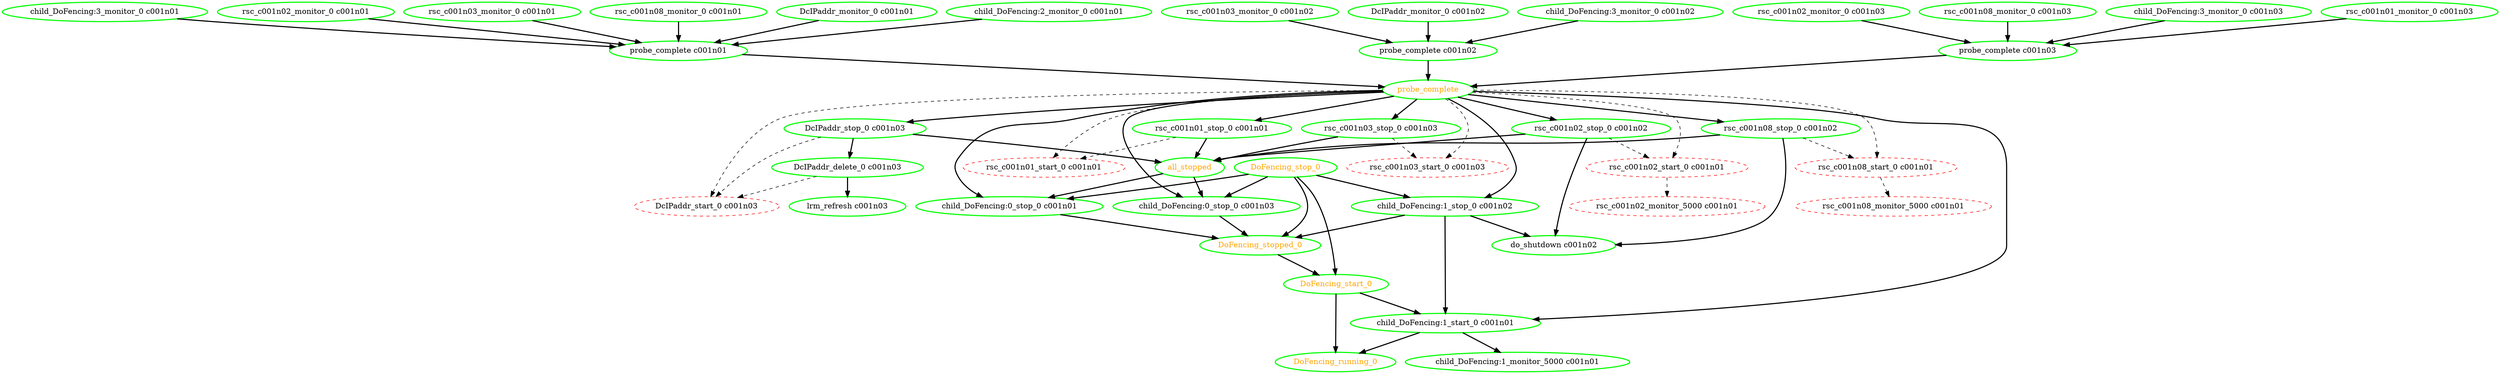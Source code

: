  digraph "g" {
"DcIPaddr_delete_0 c001n03" -> "DcIPaddr_start_0 c001n03" [ style = dashed]
"DcIPaddr_delete_0 c001n03" -> "lrm_refresh c001n03" [ style = bold]
"DcIPaddr_delete_0 c001n03" [ style=bold color="green" fontcolor="black" ]
"DcIPaddr_monitor_0 c001n01" -> "probe_complete c001n01" [ style = bold]
"DcIPaddr_monitor_0 c001n01" [ style=bold color="green" fontcolor="black" ]
"DcIPaddr_monitor_0 c001n02" -> "probe_complete c001n02" [ style = bold]
"DcIPaddr_monitor_0 c001n02" [ style=bold color="green" fontcolor="black" ]
"DcIPaddr_start_0 c001n03" [ style=dashed color="red" fontcolor="black"  ]
"DcIPaddr_stop_0 c001n03" -> "DcIPaddr_delete_0 c001n03" [ style = bold]
"DcIPaddr_stop_0 c001n03" -> "DcIPaddr_start_0 c001n03" [ style = dashed]
"DcIPaddr_stop_0 c001n03" -> "all_stopped" [ style = bold]
"DcIPaddr_stop_0 c001n03" [ style=bold color="green" fontcolor="black" ]
"DoFencing_running_0" [ style=bold color="green" fontcolor="orange" ]
"DoFencing_start_0" -> "DoFencing_running_0" [ style = bold]
"DoFencing_start_0" -> "child_DoFencing:1_start_0 c001n01" [ style = bold]
"DoFencing_start_0" [ style=bold color="green" fontcolor="orange" ]
"DoFencing_stop_0" -> "DoFencing_start_0" [ style = bold]
"DoFencing_stop_0" -> "DoFencing_stopped_0" [ style = bold]
"DoFencing_stop_0" -> "child_DoFencing:0_stop_0 c001n01" [ style = bold]
"DoFencing_stop_0" -> "child_DoFencing:0_stop_0 c001n03" [ style = bold]
"DoFencing_stop_0" -> "child_DoFencing:1_stop_0 c001n02" [ style = bold]
"DoFencing_stop_0" [ style=bold color="green" fontcolor="orange" ]
"DoFencing_stopped_0" -> "DoFencing_start_0" [ style = bold]
"DoFencing_stopped_0" [ style=bold color="green" fontcolor="orange" ]
"all_stopped" -> "child_DoFencing:0_stop_0 c001n01" [ style = bold]
"all_stopped" -> "child_DoFencing:0_stop_0 c001n03" [ style = bold]
"all_stopped" [ style=bold color="green" fontcolor="orange"  ]
"child_DoFencing:0_stop_0 c001n01" -> "DoFencing_stopped_0" [ style = bold]
"child_DoFencing:0_stop_0 c001n01" [ style=bold color="green" fontcolor="black" ]
"child_DoFencing:0_stop_0 c001n03" -> "DoFencing_stopped_0" [ style = bold]
"child_DoFencing:0_stop_0 c001n03" [ style=bold color="green" fontcolor="black" ]
"child_DoFencing:1_monitor_5000 c001n01" [ style=bold color="green" fontcolor="black" ]
"child_DoFencing:1_start_0 c001n01" -> "DoFencing_running_0" [ style = bold]
"child_DoFencing:1_start_0 c001n01" -> "child_DoFencing:1_monitor_5000 c001n01" [ style = bold]
"child_DoFencing:1_start_0 c001n01" [ style=bold color="green" fontcolor="black" ]
"child_DoFencing:1_stop_0 c001n02" -> "DoFencing_stopped_0" [ style = bold]
"child_DoFencing:1_stop_0 c001n02" -> "child_DoFencing:1_start_0 c001n01" [ style = bold]
"child_DoFencing:1_stop_0 c001n02" -> "do_shutdown c001n02" [ style = bold]
"child_DoFencing:1_stop_0 c001n02" [ style=bold color="green" fontcolor="black" ]
"child_DoFencing:2_monitor_0 c001n01" -> "probe_complete c001n01" [ style = bold]
"child_DoFencing:2_monitor_0 c001n01" [ style=bold color="green" fontcolor="black" ]
"child_DoFencing:3_monitor_0 c001n01" -> "probe_complete c001n01" [ style = bold]
"child_DoFencing:3_monitor_0 c001n01" [ style=bold color="green" fontcolor="black" ]
"child_DoFencing:3_monitor_0 c001n02" -> "probe_complete c001n02" [ style = bold]
"child_DoFencing:3_monitor_0 c001n02" [ style=bold color="green" fontcolor="black" ]
"child_DoFencing:3_monitor_0 c001n03" -> "probe_complete c001n03" [ style = bold]
"child_DoFencing:3_monitor_0 c001n03" [ style=bold color="green" fontcolor="black" ]
"do_shutdown c001n02" [ style=bold color="green" fontcolor="black" ]
"lrm_refresh c001n03" [ style=bold color="green" fontcolor="black" ]
"probe_complete c001n01" -> "probe_complete" [ style = bold]
"probe_complete c001n01" [ style=bold color="green" fontcolor="black" ]
"probe_complete c001n02" -> "probe_complete" [ style = bold]
"probe_complete c001n02" [ style=bold color="green" fontcolor="black" ]
"probe_complete c001n03" -> "probe_complete" [ style = bold]
"probe_complete c001n03" [ style=bold color="green" fontcolor="black" ]
"probe_complete" -> "DcIPaddr_start_0 c001n03" [ style = dashed]
"probe_complete" -> "DcIPaddr_stop_0 c001n03" [ style = bold]
"probe_complete" -> "child_DoFencing:0_stop_0 c001n01" [ style = bold]
"probe_complete" -> "child_DoFencing:0_stop_0 c001n03" [ style = bold]
"probe_complete" -> "child_DoFencing:1_start_0 c001n01" [ style = bold]
"probe_complete" -> "child_DoFencing:1_stop_0 c001n02" [ style = bold]
"probe_complete" -> "rsc_c001n01_start_0 c001n01" [ style = dashed]
"probe_complete" -> "rsc_c001n01_stop_0 c001n01" [ style = bold]
"probe_complete" -> "rsc_c001n02_start_0 c001n01" [ style = dashed]
"probe_complete" -> "rsc_c001n02_stop_0 c001n02" [ style = bold]
"probe_complete" -> "rsc_c001n03_start_0 c001n03" [ style = dashed]
"probe_complete" -> "rsc_c001n03_stop_0 c001n03" [ style = bold]
"probe_complete" -> "rsc_c001n08_start_0 c001n01" [ style = dashed]
"probe_complete" -> "rsc_c001n08_stop_0 c001n02" [ style = bold]
"probe_complete" [ style=bold color="green" fontcolor="orange" ]
"rsc_c001n01_monitor_0 c001n03" -> "probe_complete c001n03" [ style = bold]
"rsc_c001n01_monitor_0 c001n03" [ style=bold color="green" fontcolor="black" ]
"rsc_c001n01_start_0 c001n01" [ style=dashed color="red" fontcolor="black"  ]
"rsc_c001n01_stop_0 c001n01" -> "all_stopped" [ style = bold]
"rsc_c001n01_stop_0 c001n01" -> "rsc_c001n01_start_0 c001n01" [ style = dashed]
"rsc_c001n01_stop_0 c001n01" [ style=bold color="green" fontcolor="black" ]
"rsc_c001n02_monitor_0 c001n01" -> "probe_complete c001n01" [ style = bold]
"rsc_c001n02_monitor_0 c001n01" [ style=bold color="green" fontcolor="black" ]
"rsc_c001n02_monitor_0 c001n03" -> "probe_complete c001n03" [ style = bold]
"rsc_c001n02_monitor_0 c001n03" [ style=bold color="green" fontcolor="black" ]
"rsc_c001n02_monitor_5000 c001n01" [ style=dashed color="red" fontcolor="black"  ]
"rsc_c001n02_start_0 c001n01" -> "rsc_c001n02_monitor_5000 c001n01" [ style = dashed]
"rsc_c001n02_start_0 c001n01" [ style=dashed color="red" fontcolor="black"  ]
"rsc_c001n02_stop_0 c001n02" -> "all_stopped" [ style = bold]
"rsc_c001n02_stop_0 c001n02" -> "do_shutdown c001n02" [ style = bold]
"rsc_c001n02_stop_0 c001n02" -> "rsc_c001n02_start_0 c001n01" [ style = dashed]
"rsc_c001n02_stop_0 c001n02" [ style=bold color="green" fontcolor="black" ]
"rsc_c001n03_monitor_0 c001n01" -> "probe_complete c001n01" [ style = bold]
"rsc_c001n03_monitor_0 c001n01" [ style=bold color="green" fontcolor="black" ]
"rsc_c001n03_monitor_0 c001n02" -> "probe_complete c001n02" [ style = bold]
"rsc_c001n03_monitor_0 c001n02" [ style=bold color="green" fontcolor="black" ]
"rsc_c001n03_start_0 c001n03" [ style=dashed color="red" fontcolor="black"  ]
"rsc_c001n03_stop_0 c001n03" -> "all_stopped" [ style = bold]
"rsc_c001n03_stop_0 c001n03" -> "rsc_c001n03_start_0 c001n03" [ style = dashed]
"rsc_c001n03_stop_0 c001n03" [ style=bold color="green" fontcolor="black" ]
"rsc_c001n08_monitor_0 c001n01" -> "probe_complete c001n01" [ style = bold]
"rsc_c001n08_monitor_0 c001n01" [ style=bold color="green" fontcolor="black" ]
"rsc_c001n08_monitor_0 c001n03" -> "probe_complete c001n03" [ style = bold]
"rsc_c001n08_monitor_0 c001n03" [ style=bold color="green" fontcolor="black" ]
"rsc_c001n08_monitor_5000 c001n01" [ style=dashed color="red" fontcolor="black"  ]
"rsc_c001n08_start_0 c001n01" -> "rsc_c001n08_monitor_5000 c001n01" [ style = dashed]
"rsc_c001n08_start_0 c001n01" [ style=dashed color="red" fontcolor="black"  ]
"rsc_c001n08_stop_0 c001n02" -> "all_stopped" [ style = bold]
"rsc_c001n08_stop_0 c001n02" -> "do_shutdown c001n02" [ style = bold]
"rsc_c001n08_stop_0 c001n02" -> "rsc_c001n08_start_0 c001n01" [ style = dashed]
"rsc_c001n08_stop_0 c001n02" [ style=bold color="green" fontcolor="black" ]
}
